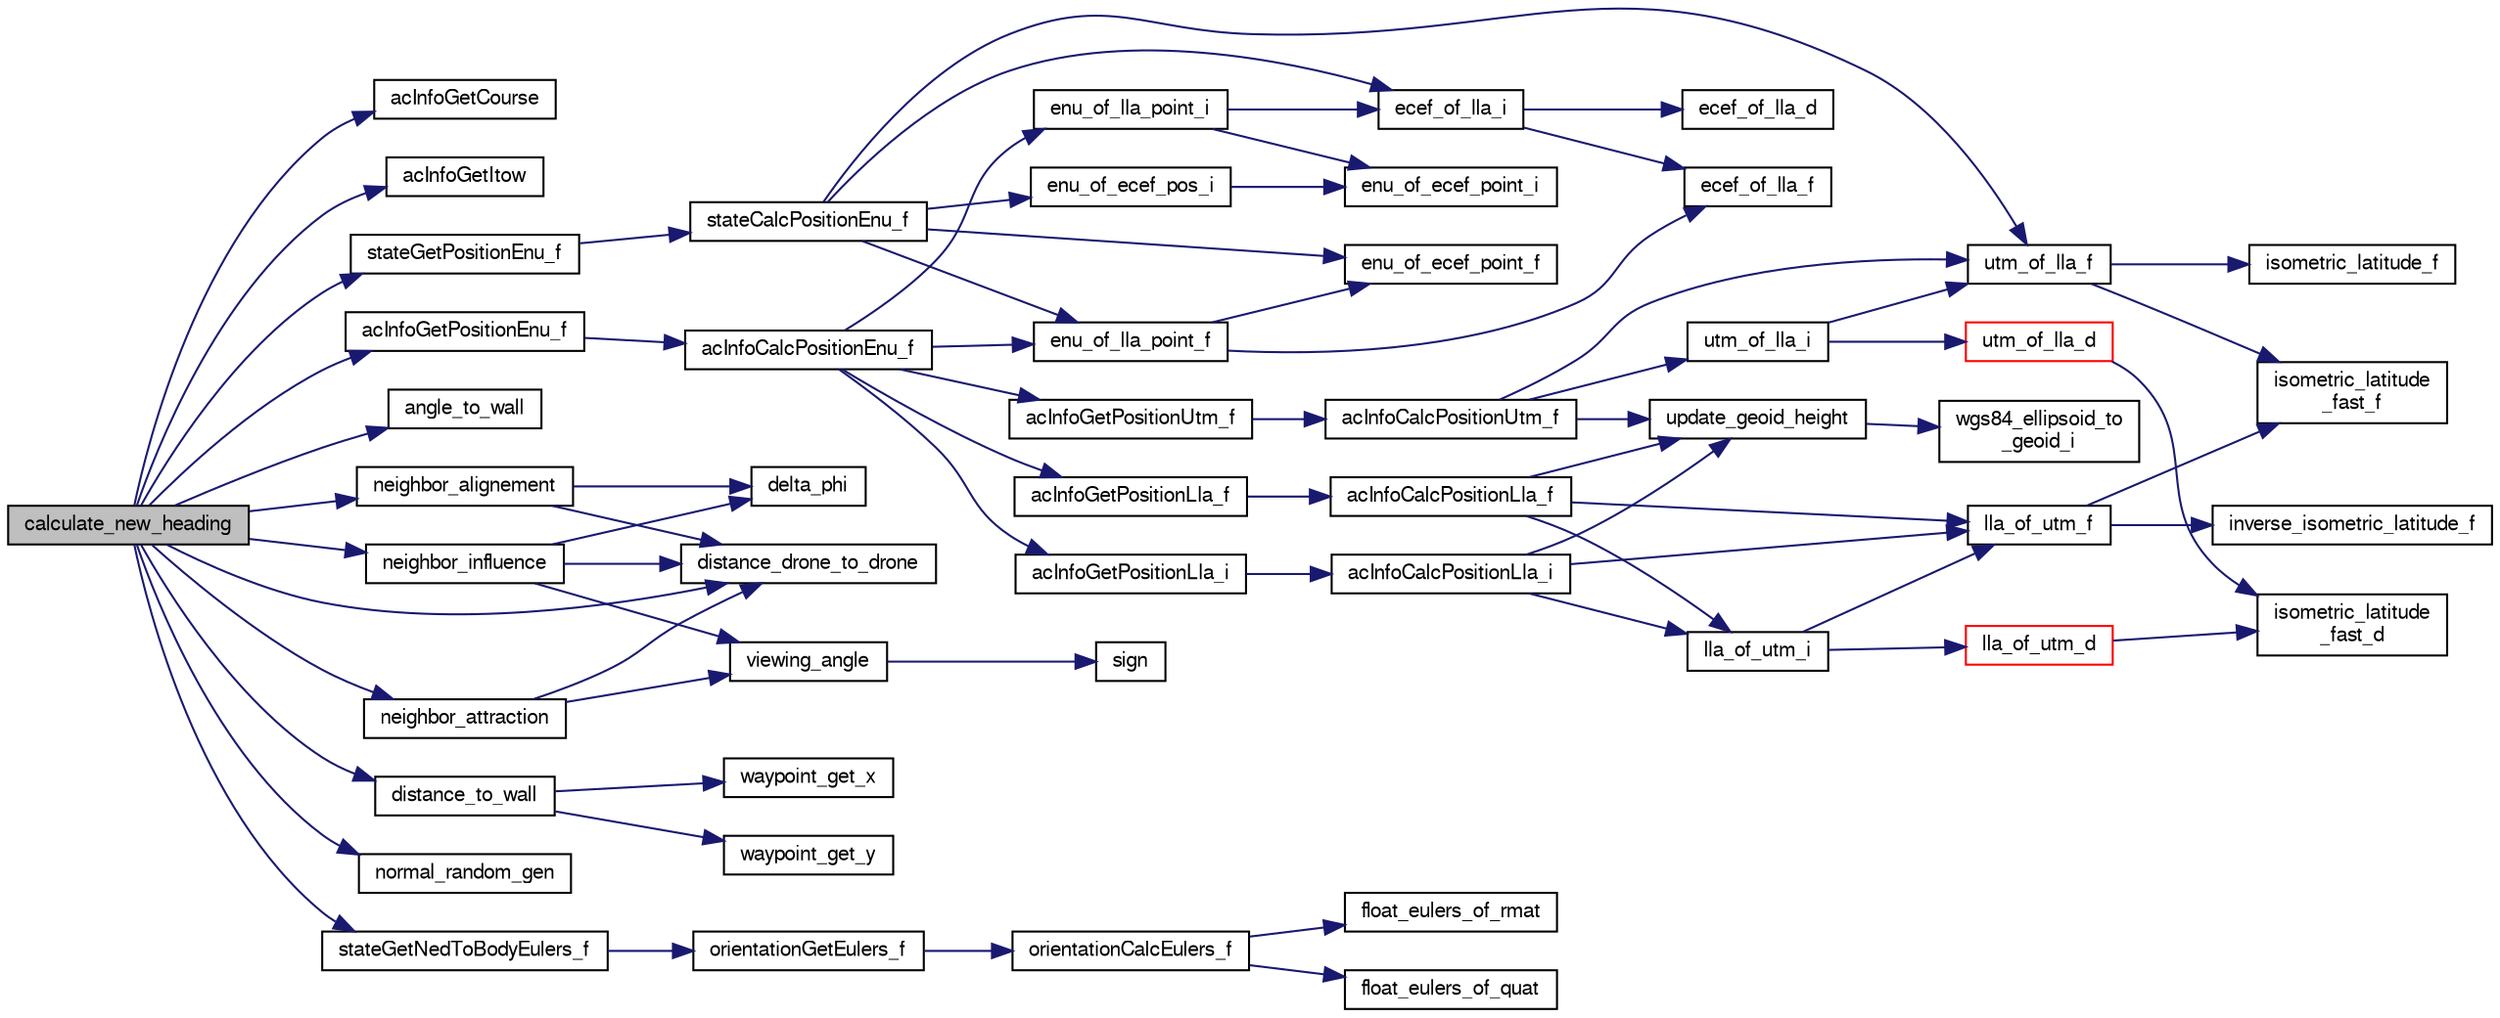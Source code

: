 digraph "calculate_new_heading"
{
  edge [fontname="FreeSans",fontsize="10",labelfontname="FreeSans",labelfontsize="10"];
  node [fontname="FreeSans",fontsize="10",shape=record];
  rankdir="LR";
  Node1 [label="calculate_new_heading",height=0.2,width=0.4,color="black", fillcolor="grey75", style="filled", fontcolor="black"];
  Node1 -> Node2 [color="midnightblue",fontsize="10",style="solid",fontname="FreeSans"];
  Node2 [label="acInfoGetCourse",height=0.2,width=0.4,color="black", fillcolor="white", style="filled",URL="$group__ac__info.html#ga5c99bec43d11d7091e213e401d4a5733",tooltip="Get vehicle course (float). "];
  Node1 -> Node3 [color="midnightblue",fontsize="10",style="solid",fontname="FreeSans"];
  Node3 [label="acInfoGetItow",height=0.2,width=0.4,color="black", fillcolor="white", style="filled",URL="$group__ac__info.html#gaa35b881ac79b26e3504539214918c63f",tooltip="Get time of week from latest message (ms). "];
  Node1 -> Node4 [color="midnightblue",fontsize="10",style="solid",fontname="FreeSans"];
  Node4 [label="acInfoGetPositionEnu_f",height=0.2,width=0.4,color="black", fillcolor="white", style="filled",URL="$group__ac__info.html#ga525710b691b4f60d3e55c3c4b2cb092c",tooltip="Get position in local ENU coordinates (float). "];
  Node4 -> Node5 [color="midnightblue",fontsize="10",style="solid",fontname="FreeSans"];
  Node5 [label="acInfoCalcPositionEnu_f",height=0.2,width=0.4,color="black", fillcolor="white", style="filled",URL="$group__ac__info.html#ga5f26bc7946ecd4d712ed0baa6cbe8dd1"];
  Node5 -> Node6 [color="midnightblue",fontsize="10",style="solid",fontname="FreeSans"];
  Node6 [label="enu_of_lla_point_f",height=0.2,width=0.4,color="black", fillcolor="white", style="filled",URL="$pprz__geodetic__float_8c.html#ab8d5cb7292ea74802e7a94e265c0703a"];
  Node6 -> Node7 [color="midnightblue",fontsize="10",style="solid",fontname="FreeSans"];
  Node7 [label="ecef_of_lla_f",height=0.2,width=0.4,color="black", fillcolor="white", style="filled",URL="$pprz__geodetic__float_8c.html#a65bc5ba8b61d014ca659035759cc001c"];
  Node6 -> Node8 [color="midnightblue",fontsize="10",style="solid",fontname="FreeSans"];
  Node8 [label="enu_of_ecef_point_f",height=0.2,width=0.4,color="black", fillcolor="white", style="filled",URL="$pprz__geodetic__float_8c.html#a2a82ebdce90a3e41d54f72c5e787fcd0"];
  Node5 -> Node9 [color="midnightblue",fontsize="10",style="solid",fontname="FreeSans"];
  Node9 [label="acInfoGetPositionLla_f",height=0.2,width=0.4,color="black", fillcolor="white", style="filled",URL="$group__ac__info.html#ga9712309206b85d9fb005f0ba19553a04",tooltip="Get position from LLA coordinates (float). "];
  Node9 -> Node10 [color="midnightblue",fontsize="10",style="solid",fontname="FreeSans"];
  Node10 [label="acInfoCalcPositionLla_f",height=0.2,width=0.4,color="black", fillcolor="white", style="filled",URL="$group__ac__info.html#ga66c45f46dcc1835b0297fcb89240db20"];
  Node10 -> Node11 [color="midnightblue",fontsize="10",style="solid",fontname="FreeSans"];
  Node11 [label="lla_of_utm_i",height=0.2,width=0.4,color="black", fillcolor="white", style="filled",URL="$group__math__geodetic__int.html#ga3e1a1eaa12a3890f5a70574219a74d9e",tooltip="Convert a UTM to LLA. "];
  Node11 -> Node12 [color="midnightblue",fontsize="10",style="solid",fontname="FreeSans"];
  Node12 [label="lla_of_utm_f",height=0.2,width=0.4,color="black", fillcolor="white", style="filled",URL="$pprz__geodetic__float_8c.html#a30c2e47ec9a898079c04e8b08496b455"];
  Node12 -> Node13 [color="midnightblue",fontsize="10",style="solid",fontname="FreeSans"];
  Node13 [label="inverse_isometric_latitude_f",height=0.2,width=0.4,color="black", fillcolor="white", style="filled",URL="$pprz__geodetic__float_8c.html#a28b6e05c87f50f1e5290e36407095fb6"];
  Node12 -> Node14 [color="midnightblue",fontsize="10",style="solid",fontname="FreeSans"];
  Node14 [label="isometric_latitude\l_fast_f",height=0.2,width=0.4,color="black", fillcolor="white", style="filled",URL="$pprz__geodetic__float_8c.html#a21ea1b369f7d4abd984fb89c488dde24"];
  Node11 -> Node15 [color="midnightblue",fontsize="10",style="solid",fontname="FreeSans"];
  Node15 [label="lla_of_utm_d",height=0.2,width=0.4,color="red", fillcolor="white", style="filled",URL="$group__math__geodetic__double.html#ga0f160507506fc364a8b2c35327d252fa"];
  Node15 -> Node16 [color="midnightblue",fontsize="10",style="solid",fontname="FreeSans"];
  Node16 [label="isometric_latitude\l_fast_d",height=0.2,width=0.4,color="black", fillcolor="white", style="filled",URL="$pprz__geodetic__double_8c.html#ab041f54d7a1272975623da5aaa67a39b"];
  Node10 -> Node17 [color="midnightblue",fontsize="10",style="solid",fontname="FreeSans"];
  Node17 [label="update_geoid_height",height=0.2,width=0.4,color="black", fillcolor="white", style="filled",URL="$traffic__info_8c.html#a613e84a3cdf3fbb12be8f2de43e6bff1",tooltip="Update estimate of the geoid height Requires an available hsml and/or lla measurement, if not available value isn&#39;t updated. "];
  Node17 -> Node18 [color="midnightblue",fontsize="10",style="solid",fontname="FreeSans"];
  Node18 [label="wgs84_ellipsoid_to\l_geoid_i",height=0.2,width=0.4,color="black", fillcolor="white", style="filled",URL="$group__math__geodetic__wgs84.html#ga8a5f4f94c58a37c5d62b6d80ed0653c6",tooltip="Get WGS84 ellipsoid/geoid separation. "];
  Node10 -> Node12 [color="midnightblue",fontsize="10",style="solid",fontname="FreeSans"];
  Node5 -> Node19 [color="midnightblue",fontsize="10",style="solid",fontname="FreeSans"];
  Node19 [label="enu_of_lla_point_i",height=0.2,width=0.4,color="black", fillcolor="white", style="filled",URL="$group__math__geodetic__int.html#gab462d1e8278e0dd9cbc9ff463cde8f5e",tooltip="Convert a point from LLA to local ENU. "];
  Node19 -> Node20 [color="midnightblue",fontsize="10",style="solid",fontname="FreeSans"];
  Node20 [label="ecef_of_lla_i",height=0.2,width=0.4,color="black", fillcolor="white", style="filled",URL="$group__math__geodetic__int.html#ga386f7bf340618bf1454ca2a3b5086100",tooltip="Convert a LLA to ECEF. "];
  Node20 -> Node7 [color="midnightblue",fontsize="10",style="solid",fontname="FreeSans"];
  Node20 -> Node21 [color="midnightblue",fontsize="10",style="solid",fontname="FreeSans"];
  Node21 [label="ecef_of_lla_d",height=0.2,width=0.4,color="black", fillcolor="white", style="filled",URL="$group__math__geodetic__double.html#gae6608c48696daebf3382f08e655028d9"];
  Node19 -> Node22 [color="midnightblue",fontsize="10",style="solid",fontname="FreeSans"];
  Node22 [label="enu_of_ecef_point_i",height=0.2,width=0.4,color="black", fillcolor="white", style="filled",URL="$group__math__geodetic__int.html#ga85bcbfc73a43b120465422ec55647573",tooltip="Convert a point from ECEF to local ENU. "];
  Node5 -> Node23 [color="midnightblue",fontsize="10",style="solid",fontname="FreeSans"];
  Node23 [label="acInfoGetPositionLla_i",height=0.2,width=0.4,color="black", fillcolor="white", style="filled",URL="$group__ac__info.html#gafc650e7d5bdaa36628912178842e55bd",tooltip="Get position from LLA coordinates (int). "];
  Node23 -> Node24 [color="midnightblue",fontsize="10",style="solid",fontname="FreeSans"];
  Node24 [label="acInfoCalcPositionLla_i",height=0.2,width=0.4,color="black", fillcolor="white", style="filled",URL="$group__ac__info.html#ga660def4d2d1433508928beb427d1b7c7"];
  Node24 -> Node11 [color="midnightblue",fontsize="10",style="solid",fontname="FreeSans"];
  Node24 -> Node17 [color="midnightblue",fontsize="10",style="solid",fontname="FreeSans"];
  Node24 -> Node12 [color="midnightblue",fontsize="10",style="solid",fontname="FreeSans"];
  Node5 -> Node25 [color="midnightblue",fontsize="10",style="solid",fontname="FreeSans"];
  Node25 [label="acInfoGetPositionUtm_f",height=0.2,width=0.4,color="black", fillcolor="white", style="filled",URL="$group__ac__info.html#ga74acacb611beb144c68c7b41ef3e50a4",tooltip="Get position from UTM coordinates (float). "];
  Node25 -> Node26 [color="midnightblue",fontsize="10",style="solid",fontname="FreeSans"];
  Node26 [label="acInfoCalcPositionUtm_f",height=0.2,width=0.4,color="black", fillcolor="white", style="filled",URL="$group__ac__info.html#ga372e62985b33d1539347cfadb62d9aff"];
  Node26 -> Node27 [color="midnightblue",fontsize="10",style="solid",fontname="FreeSans"];
  Node27 [label="utm_of_lla_i",height=0.2,width=0.4,color="black", fillcolor="white", style="filled",URL="$group__math__geodetic__int.html#gad84470d73cce3f4d1c54bf579239849c",tooltip="Convert a LLA to UTM. "];
  Node27 -> Node28 [color="midnightblue",fontsize="10",style="solid",fontname="FreeSans"];
  Node28 [label="utm_of_lla_f",height=0.2,width=0.4,color="black", fillcolor="white", style="filled",URL="$pprz__geodetic__float_8c.html#af99d4775df518f30b741b49c26eceedd"];
  Node28 -> Node29 [color="midnightblue",fontsize="10",style="solid",fontname="FreeSans"];
  Node29 [label="isometric_latitude_f",height=0.2,width=0.4,color="black", fillcolor="white", style="filled",URL="$pprz__geodetic__float_8c.html#a25c5bd31de0ea0d0caf14a0d217ad3ea"];
  Node28 -> Node14 [color="midnightblue",fontsize="10",style="solid",fontname="FreeSans"];
  Node27 -> Node30 [color="midnightblue",fontsize="10",style="solid",fontname="FreeSans"];
  Node30 [label="utm_of_lla_d",height=0.2,width=0.4,color="red", fillcolor="white", style="filled",URL="$group__math__geodetic__double.html#ga9d76a215409f6f6bfcfe8214d6398250"];
  Node30 -> Node16 [color="midnightblue",fontsize="10",style="solid",fontname="FreeSans"];
  Node26 -> Node17 [color="midnightblue",fontsize="10",style="solid",fontname="FreeSans"];
  Node26 -> Node28 [color="midnightblue",fontsize="10",style="solid",fontname="FreeSans"];
  Node1 -> Node31 [color="midnightblue",fontsize="10",style="solid",fontname="FreeSans"];
  Node31 [label="angle_to_wall",height=0.2,width=0.4,color="black", fillcolor="white", style="filled",URL="$nav__fish_8c.html#a6be52ce767bc23639f6140db166e18fc",tooltip="calculates the relative orientation too the wall "];
  Node1 -> Node32 [color="midnightblue",fontsize="10",style="solid",fontname="FreeSans"];
  Node32 [label="distance_drone_to_drone",height=0.2,width=0.4,color="black", fillcolor="white", style="filled",URL="$nav__fish_8c.html#a32e7c37a922432f684505b726d724051",tooltip="calculates the distance between two uavs "];
  Node1 -> Node33 [color="midnightblue",fontsize="10",style="solid",fontname="FreeSans"];
  Node33 [label="distance_to_wall",height=0.2,width=0.4,color="black", fillcolor="white", style="filled",URL="$nav__fish_8c.html#a73d46dd3746708693a4793f1fc047dfc",tooltip="Calculates distance between the uav and wall. "];
  Node33 -> Node34 [color="midnightblue",fontsize="10",style="solid",fontname="FreeSans"];
  Node34 [label="waypoint_get_x",height=0.2,width=0.4,color="black", fillcolor="white", style="filled",URL="$nav_2waypoints_8c.html#a62061108340141e0fda55b7c0d8f0145",tooltip="Get X/East coordinate of waypoint in meters. "];
  Node33 -> Node35 [color="midnightblue",fontsize="10",style="solid",fontname="FreeSans"];
  Node35 [label="waypoint_get_y",height=0.2,width=0.4,color="black", fillcolor="white", style="filled",URL="$nav_2waypoints_8c.html#ab6dc3af2d184a91218a1fe7f02b858bc",tooltip="Get Y/North coordinate of waypoint in meters. "];
  Node1 -> Node36 [color="midnightblue",fontsize="10",style="solid",fontname="FreeSans"];
  Node36 [label="neighbor_alignement",height=0.2,width=0.4,color="black", fillcolor="white", style="filled",URL="$nav__fish_8c.html#a04d15699e98da660fe2dd5e4c435cbbb",tooltip="calculates the alignement effect between two uavs "];
  Node36 -> Node32 [color="midnightblue",fontsize="10",style="solid",fontname="FreeSans"];
  Node36 -> Node37 [color="midnightblue",fontsize="10",style="solid",fontname="FreeSans"];
  Node37 [label="delta_phi",height=0.2,width=0.4,color="black", fillcolor="white", style="filled",URL="$nav__fish_8c.html#ac7f5aa101851d1bc52e80625037a7fbd",tooltip="calculates difference between two headings "];
  Node1 -> Node38 [color="midnightblue",fontsize="10",style="solid",fontname="FreeSans"];
  Node38 [label="neighbor_attraction",height=0.2,width=0.4,color="black", fillcolor="white", style="filled",URL="$nav__fish_8c.html#a79ca39ea4ea5646c25b0671360ff26b0",tooltip="calculates the attraction effect between two uavs "];
  Node38 -> Node39 [color="midnightblue",fontsize="10",style="solid",fontname="FreeSans"];
  Node39 [label="viewing_angle",height=0.2,width=0.4,color="black", fillcolor="white", style="filled",URL="$nav__fish_8c.html#a7c7502a079a6db56c8e70fc5d8d18700",tooltip="calculates a uav&#39;s viewing angle on another uav "];
  Node39 -> Node40 [color="midnightblue",fontsize="10",style="solid",fontname="FreeSans"];
  Node40 [label="sign",height=0.2,width=0.4,color="black", fillcolor="white", style="filled",URL="$nav__fish_8c.html#ab74daa0c9784c63e060bfb98cc06fbf5",tooltip="sign function "];
  Node38 -> Node32 [color="midnightblue",fontsize="10",style="solid",fontname="FreeSans"];
  Node1 -> Node41 [color="midnightblue",fontsize="10",style="solid",fontname="FreeSans"];
  Node41 [label="neighbor_influence",height=0.2,width=0.4,color="black", fillcolor="white", style="filled",URL="$nav__fish_8c.html#a7468ae781e1d813fc3a6a672175e15b4",tooltip="calculates the influence of a uav on a neighbor of his "];
  Node41 -> Node39 [color="midnightblue",fontsize="10",style="solid",fontname="FreeSans"];
  Node41 -> Node32 [color="midnightblue",fontsize="10",style="solid",fontname="FreeSans"];
  Node41 -> Node37 [color="midnightblue",fontsize="10",style="solid",fontname="FreeSans"];
  Node1 -> Node42 [color="midnightblue",fontsize="10",style="solid",fontname="FreeSans"];
  Node42 [label="normal_random_gen",height=0.2,width=0.4,color="black", fillcolor="white", style="filled",URL="$nav__fish_8c.html#ab79919b0725eedc17018a87fb450b62c",tooltip="Gaussian random number generator with mean =0 and invariance =1 using Box-Muller method. "];
  Node1 -> Node43 [color="midnightblue",fontsize="10",style="solid",fontname="FreeSans"];
  Node43 [label="stateGetNedToBodyEulers_f",height=0.2,width=0.4,color="black", fillcolor="white", style="filled",URL="$group__state__attitude.html#ga9a5e6bac6e7d78e1b33430e73344615b",tooltip="Get vehicle body attitude euler angles (float). "];
  Node43 -> Node44 [color="midnightblue",fontsize="10",style="solid",fontname="FreeSans"];
  Node44 [label="orientationGetEulers_f",height=0.2,width=0.4,color="black", fillcolor="white", style="filled",URL="$group__math__orientation__representation.html#gaaae3838d0b45682d48257d5dbfff3030",tooltip="Get vehicle body attitude euler angles (float). "];
  Node44 -> Node45 [color="midnightblue",fontsize="10",style="solid",fontname="FreeSans"];
  Node45 [label="orientationCalcEulers_f",height=0.2,width=0.4,color="black", fillcolor="white", style="filled",URL="$group__math__orientation__representation.html#ga8b8bf1c74adb971f399f0dd4f84d9388"];
  Node45 -> Node46 [color="midnightblue",fontsize="10",style="solid",fontname="FreeSans"];
  Node46 [label="float_eulers_of_rmat",height=0.2,width=0.4,color="black", fillcolor="white", style="filled",URL="$group__math__algebra__float.html#gac568e7074d2732d1237f80898c1dfb76"];
  Node45 -> Node47 [color="midnightblue",fontsize="10",style="solid",fontname="FreeSans"];
  Node47 [label="float_eulers_of_quat",height=0.2,width=0.4,color="black", fillcolor="white", style="filled",URL="$group__math__algebra__float.html#gacd48accfe6eaac320b0d651d894e1db8",tooltip="euler rotation &#39;ZYX&#39; "];
  Node1 -> Node48 [color="midnightblue",fontsize="10",style="solid",fontname="FreeSans"];
  Node48 [label="stateGetPositionEnu_f",height=0.2,width=0.4,color="black", fillcolor="white", style="filled",URL="$group__state__position.html#ga545d479db45e1a9711e59736b6d1309b",tooltip="Get position in local ENU coordinates (float). "];
  Node48 -> Node49 [color="midnightblue",fontsize="10",style="solid",fontname="FreeSans"];
  Node49 [label="stateCalcPositionEnu_f",height=0.2,width=0.4,color="black", fillcolor="white", style="filled",URL="$group__state__position.html#ga718066acd9581365ca5c2aacb29130fd"];
  Node49 -> Node8 [color="midnightblue",fontsize="10",style="solid",fontname="FreeSans"];
  Node49 -> Node50 [color="midnightblue",fontsize="10",style="solid",fontname="FreeSans"];
  Node50 [label="enu_of_ecef_pos_i",height=0.2,width=0.4,color="black", fillcolor="white", style="filled",URL="$group__math__geodetic__int.html#ga710a45725431766f0a003ba93cb58a11",tooltip="Convert a ECEF position to local ENU. "];
  Node50 -> Node22 [color="midnightblue",fontsize="10",style="solid",fontname="FreeSans"];
  Node49 -> Node6 [color="midnightblue",fontsize="10",style="solid",fontname="FreeSans"];
  Node49 -> Node20 [color="midnightblue",fontsize="10",style="solid",fontname="FreeSans"];
  Node49 -> Node28 [color="midnightblue",fontsize="10",style="solid",fontname="FreeSans"];
}
